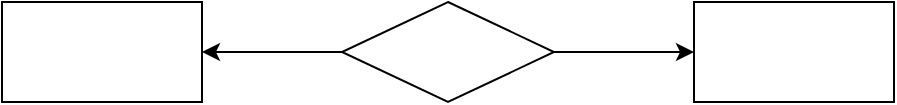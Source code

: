 <mxfile version="21.6.1" type="github">
  <diagram name="페이지-1" id="o6rIgesOM6pyY-uozARj">
    <mxGraphModel dx="1434" dy="788" grid="1" gridSize="10" guides="1" tooltips="1" connect="1" arrows="1" fold="1" page="1" pageScale="1" pageWidth="827" pageHeight="1169" math="0" shadow="0">
      <root>
        <mxCell id="0" />
        <mxCell id="1" parent="0" />
        <mxCell id="IsTetW5D_dfSpVTtB49E-1" value="" style="html=1;dashed=0;whiteSpace=wrap;" vertex="1" parent="1">
          <mxGeometry x="214" y="330" width="100" height="50" as="geometry" />
        </mxCell>
        <mxCell id="IsTetW5D_dfSpVTtB49E-2" value="" style="html=1;dashed=0;whiteSpace=wrap;" vertex="1" parent="1">
          <mxGeometry x="560" y="330" width="100" height="50" as="geometry" />
        </mxCell>
        <mxCell id="IsTetW5D_dfSpVTtB49E-4" value="" style="edgeStyle=orthogonalEdgeStyle;rounded=0;orthogonalLoop=1;jettySize=auto;html=1;" edge="1" parent="1" source="IsTetW5D_dfSpVTtB49E-3" target="IsTetW5D_dfSpVTtB49E-2">
          <mxGeometry relative="1" as="geometry" />
        </mxCell>
        <mxCell id="IsTetW5D_dfSpVTtB49E-6" style="edgeStyle=orthogonalEdgeStyle;rounded=0;orthogonalLoop=1;jettySize=auto;html=1;exitX=0;exitY=0.5;exitDx=0;exitDy=0;entryX=1;entryY=0.5;entryDx=0;entryDy=0;" edge="1" parent="1" source="IsTetW5D_dfSpVTtB49E-3" target="IsTetW5D_dfSpVTtB49E-1">
          <mxGeometry relative="1" as="geometry" />
        </mxCell>
        <mxCell id="IsTetW5D_dfSpVTtB49E-3" value="" style="shape=rhombus;html=1;dashed=0;whiteSpace=wrap;perimeter=rhombusPerimeter;" vertex="1" parent="1">
          <mxGeometry x="384" y="330" width="106" height="50" as="geometry" />
        </mxCell>
      </root>
    </mxGraphModel>
  </diagram>
</mxfile>
